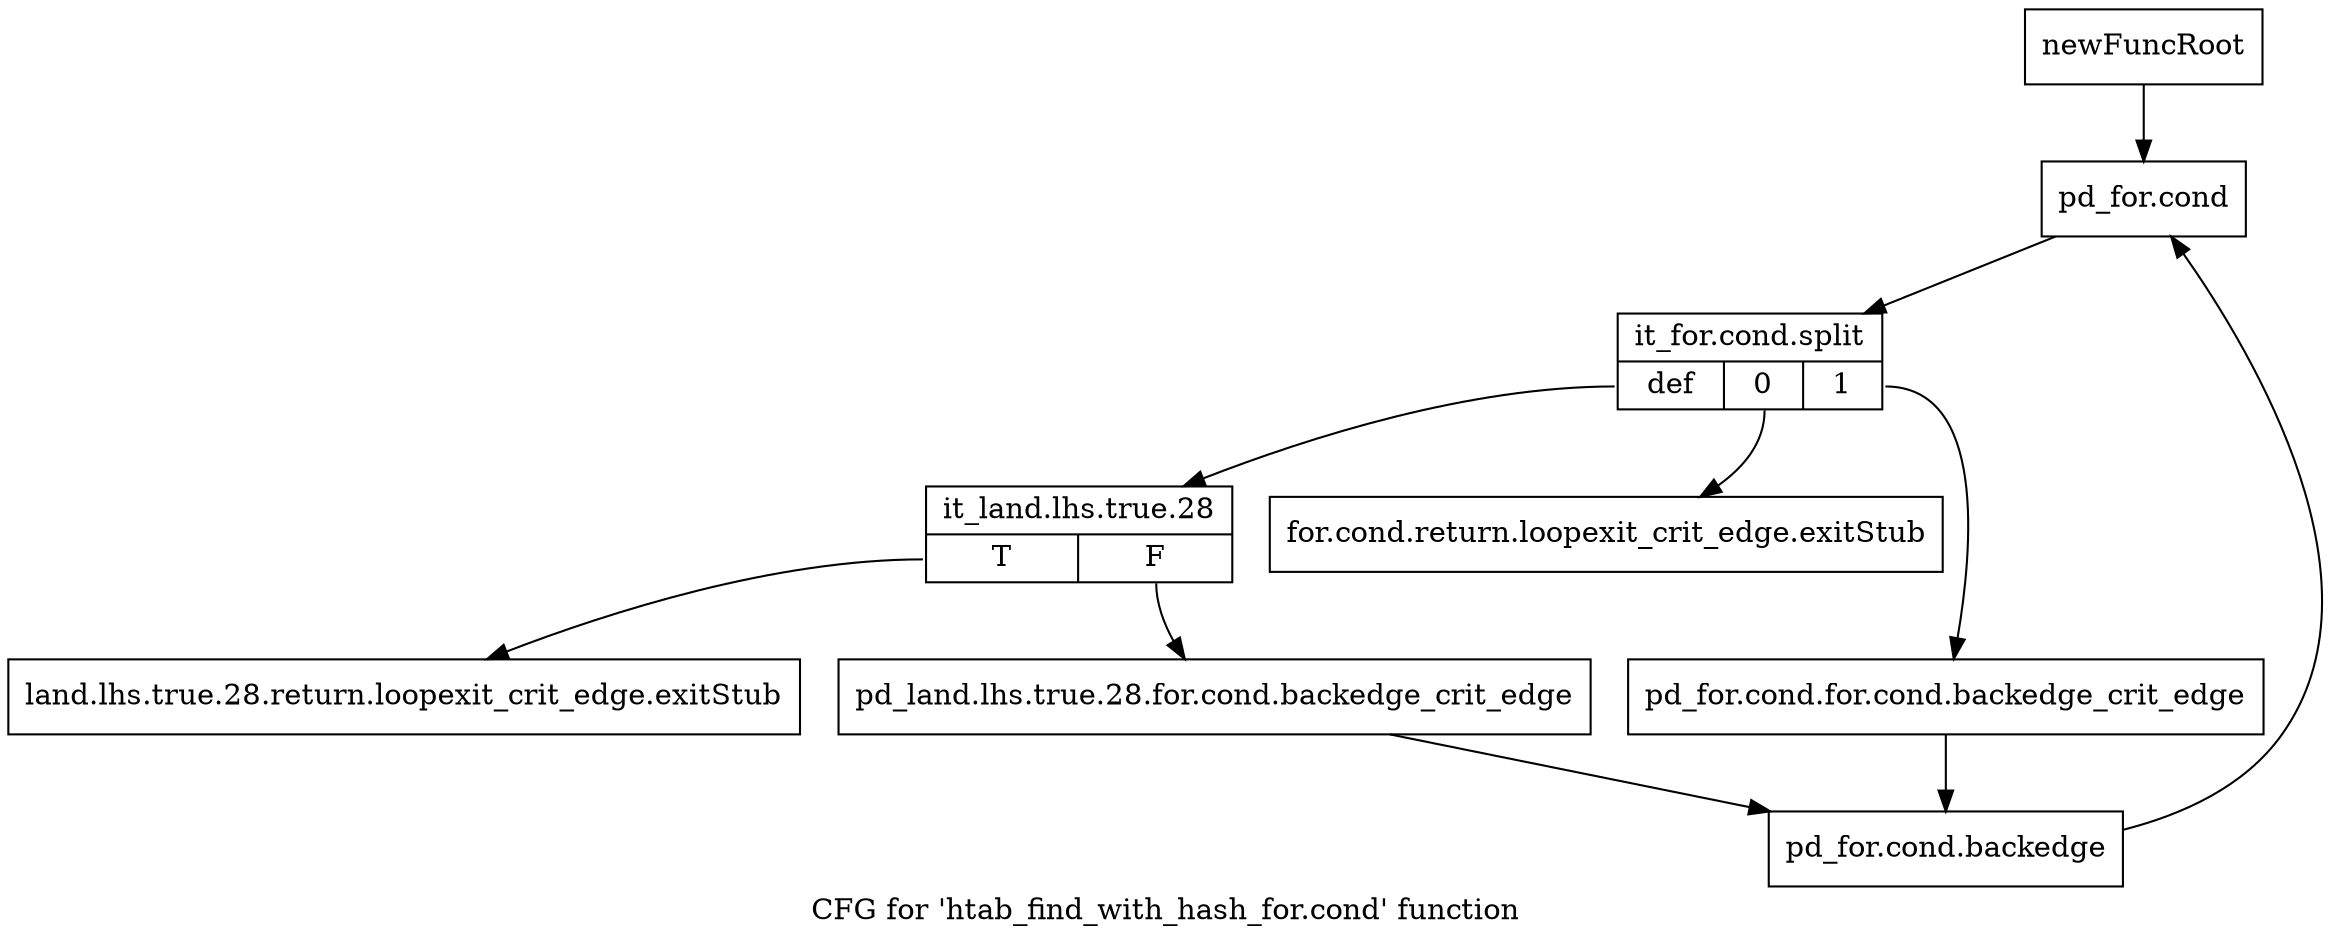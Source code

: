digraph "CFG for 'htab_find_with_hash_for.cond' function" {
	label="CFG for 'htab_find_with_hash_for.cond' function";

	Node0xc712250 [shape=record,label="{newFuncRoot}"];
	Node0xc712250 -> Node0xc712340;
	Node0xc7122a0 [shape=record,label="{for.cond.return.loopexit_crit_edge.exitStub}"];
	Node0xc7122f0 [shape=record,label="{land.lhs.true.28.return.loopexit_crit_edge.exitStub}"];
	Node0xc712340 [shape=record,label="{pd_for.cond}"];
	Node0xc712340 -> Node0xfdeb620;
	Node0xfdeb620 [shape=record,label="{it_for.cond.split|{<s0>def|<s1>0|<s2>1}}"];
	Node0xfdeb620:s0 -> Node0xc7123e0;
	Node0xfdeb620:s1 -> Node0xc7122a0;
	Node0xfdeb620:s2 -> Node0xc712390;
	Node0xc712390 [shape=record,label="{pd_for.cond.for.cond.backedge_crit_edge}"];
	Node0xc712390 -> Node0xc712480;
	Node0xc7123e0 [shape=record,label="{it_land.lhs.true.28|{<s0>T|<s1>F}}"];
	Node0xc7123e0:s0 -> Node0xc7122f0;
	Node0xc7123e0:s1 -> Node0xc712430;
	Node0xc712430 [shape=record,label="{pd_land.lhs.true.28.for.cond.backedge_crit_edge}"];
	Node0xc712430 -> Node0xc712480;
	Node0xc712480 [shape=record,label="{pd_for.cond.backedge}"];
	Node0xc712480 -> Node0xc712340;
}
